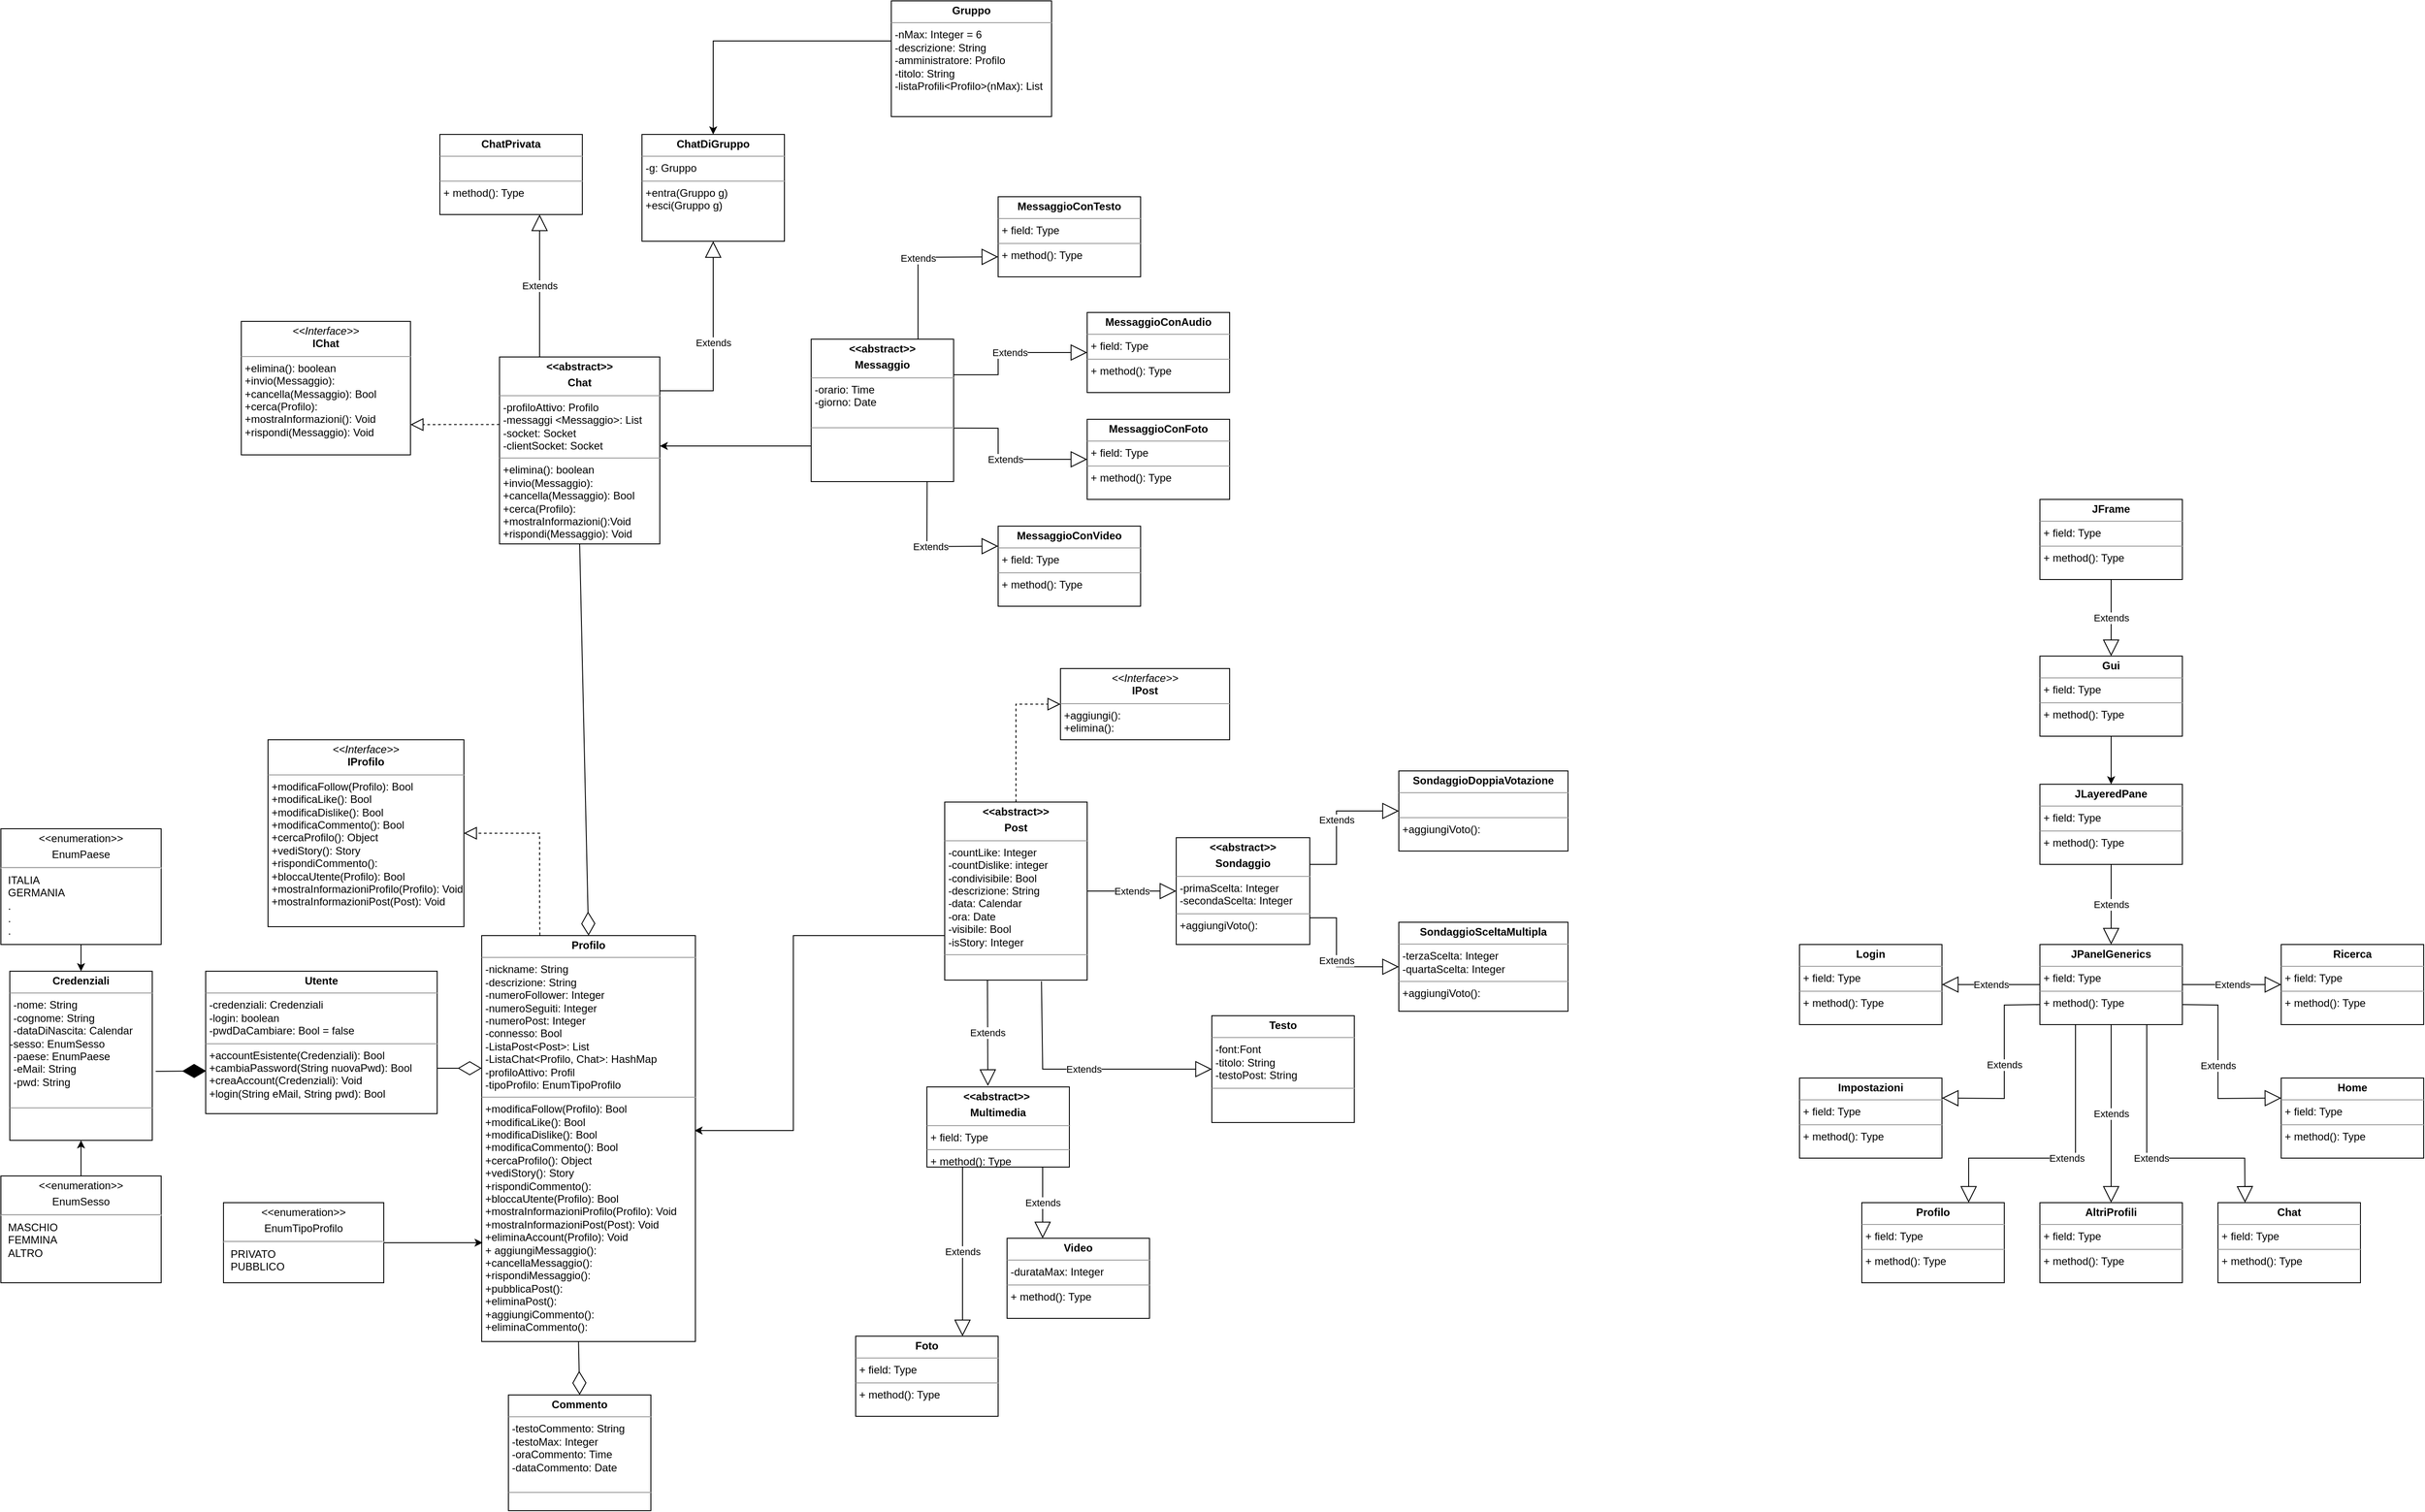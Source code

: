 <mxfile version="16.1.2" type="device"><diagram id="C5RBs43oDa-KdzZeNtuy" name="Page-1"><mxGraphModel dx="2957" dy="2237" grid="1" gridSize="10" guides="1" tooltips="1" connect="1" arrows="1" fold="1" page="1" pageScale="1" pageWidth="827" pageHeight="1169" math="0" shadow="0"><root><mxCell id="WIyWlLk6GJQsqaUBKTNV-0"/><mxCell id="WIyWlLk6GJQsqaUBKTNV-1" parent="WIyWlLk6GJQsqaUBKTNV-0"/><mxCell id="YzxDRFWOyPmyhvmIg2t1-0" value="&lt;p style=&quot;margin: 0px ; margin-top: 4px ; text-align: center&quot;&gt;&lt;b&gt;Utente&lt;/b&gt;&lt;/p&gt;&lt;hr size=&quot;1&quot;&gt;&lt;p style=&quot;margin: 0px ; margin-left: 4px&quot;&gt;-credenziali: Credenziali&lt;/p&gt;&lt;p style=&quot;margin: 0px ; margin-left: 4px&quot;&gt;-login: boolean&lt;/p&gt;&lt;p style=&quot;margin: 0px ; margin-left: 4px&quot;&gt;-pwdDaCambiare: Bool = false&lt;/p&gt;&lt;hr size=&quot;1&quot;&gt;&lt;p style=&quot;margin: 0px ; margin-left: 4px&quot;&gt;+accountEsistente(Credenziali): Bool&lt;/p&gt;&lt;p style=&quot;margin: 0px ; margin-left: 4px&quot;&gt;+cambiaPassword(String nuovaPwd): Bool&lt;/p&gt;&lt;p style=&quot;margin: 0px ; margin-left: 4px&quot;&gt;+creaAccount(Credenziali): Void&lt;/p&gt;&lt;p style=&quot;margin: 0px ; margin-left: 4px&quot;&gt;+login(String eMail, String pwd): Bool&lt;/p&gt;" style="verticalAlign=top;align=left;overflow=fill;fontSize=12;fontFamily=Helvetica;html=1;" parent="WIyWlLk6GJQsqaUBKTNV-1" vertex="1"><mxGeometry x="-350" y="-6" width="260" height="160" as="geometry"/></mxCell><mxCell id="YzxDRFWOyPmyhvmIg2t1-2" value="&lt;p style=&quot;margin: 0px ; margin-top: 4px ; text-align: center&quot;&gt;&lt;b&gt;Profilo&lt;/b&gt;&lt;/p&gt;&lt;hr size=&quot;1&quot;&gt;&lt;p style=&quot;margin: 0px ; margin-left: 4px&quot;&gt;-nickname: String&lt;/p&gt;&lt;p style=&quot;margin: 0px ; margin-left: 4px&quot;&gt;-descrizione: String&lt;/p&gt;&lt;p style=&quot;margin: 0px ; margin-left: 4px&quot;&gt;-numeroFollower: Integer&lt;/p&gt;&lt;p style=&quot;margin: 0px ; margin-left: 4px&quot;&gt;-numeroSeguiti: Integer&lt;/p&gt;&lt;p style=&quot;margin: 0px ; margin-left: 4px&quot;&gt;-numeroPost: Integer&lt;/p&gt;&lt;p style=&quot;margin: 0px ; margin-left: 4px&quot;&gt;&lt;span&gt;-connesso: Bool&lt;/span&gt;&lt;br&gt;&lt;/p&gt;&lt;p style=&quot;margin: 0px 0px 0px 4px&quot;&gt;-ListaPost&amp;lt;Post&amp;gt;: List&lt;/p&gt;&lt;p style=&quot;margin: 0px 0px 0px 4px&quot;&gt;-ListaChat&amp;lt;Profilo, Chat&amp;gt;: HashMap&lt;/p&gt;&lt;p style=&quot;margin: 0px 0px 0px 4px&quot;&gt;-profiloAttivo: Profil&lt;/p&gt;&lt;p style=&quot;margin: 0px 0px 0px 4px&quot;&gt;-tipoProfilo: EnumTipoProfilo&lt;/p&gt;&lt;hr size=&quot;1&quot;&gt;&lt;p style=&quot;margin: 0px 0px 0px 4px&quot;&gt;+modificaFollow(Profilo): Bool&lt;/p&gt;&lt;p style=&quot;margin: 0px 0px 0px 4px&quot;&gt;+modificaLike(): Bool&lt;/p&gt;&lt;p style=&quot;margin: 0px 0px 0px 4px&quot;&gt;+modificaDislike(): Bool&lt;/p&gt;&lt;p style=&quot;margin: 0px 0px 0px 4px&quot;&gt;+modificaCommento(): Bool&lt;/p&gt;&lt;p style=&quot;margin: 0px 0px 0px 4px&quot;&gt;+cercaProfilo(): Object&lt;/p&gt;&lt;p style=&quot;margin: 0px 0px 0px 4px&quot;&gt;+vediStory(): Story&lt;/p&gt;&lt;p style=&quot;margin: 0px 0px 0px 4px&quot;&gt;+rispondiCommento():&lt;/p&gt;&lt;p style=&quot;margin: 0px 0px 0px 4px&quot;&gt;+bloccaUtente(Profilo): Bool&lt;/p&gt;&lt;p style=&quot;margin: 0px 0px 0px 4px&quot;&gt;+mostraInformazioniProfilo(Profilo): Void&lt;/p&gt;&lt;p style=&quot;margin: 0px 0px 0px 4px&quot;&gt;+mostraInformazioniPost(Post): Void&lt;/p&gt;&lt;p style=&quot;margin: 0px 0px 0px 4px&quot;&gt;+eliminaAccount(Profilo): Void&lt;/p&gt;&lt;p style=&quot;margin: 0px 0px 0px 4px&quot;&gt;+ aggiungiMessaggio():&lt;/p&gt;&lt;p style=&quot;margin: 0px 0px 0px 4px&quot;&gt;+cancellaMessaggio():&lt;/p&gt;&lt;p style=&quot;margin: 0px 0px 0px 4px&quot;&gt;+rispondiMessaggio():&lt;/p&gt;&lt;p style=&quot;margin: 0px 0px 0px 4px&quot;&gt;+pubblicaPost():&lt;/p&gt;&lt;p style=&quot;margin: 0px 0px 0px 4px&quot;&gt;+eliminaPost():&lt;/p&gt;&lt;p style=&quot;margin: 0px 0px 0px 4px&quot;&gt;+aggiungiCommento():&lt;/p&gt;&lt;p style=&quot;margin: 0px 0px 0px 4px&quot;&gt;+eliminaCommento():&lt;/p&gt;&lt;p style=&quot;margin: 0px 0px 0px 4px&quot;&gt;&lt;br&gt;&lt;/p&gt;&lt;p style=&quot;margin: 0px 0px 0px 4px&quot;&gt;&lt;br&gt;&lt;/p&gt;&lt;p style=&quot;margin: 0px 0px 0px 4px&quot;&gt;&amp;nbsp;&lt;/p&gt;&lt;p style=&quot;margin: 0px 0px 0px 4px&quot;&gt;&lt;br&gt;&lt;/p&gt;&lt;p style=&quot;margin: 0px 0px 0px 4px&quot;&gt;&lt;br&gt;&lt;/p&gt;" style="verticalAlign=top;align=left;overflow=fill;fontSize=12;fontFamily=Helvetica;html=1;" parent="WIyWlLk6GJQsqaUBKTNV-1" vertex="1"><mxGeometry x="-40" y="-46" width="240" height="456" as="geometry"/></mxCell><mxCell id="YzxDRFWOyPmyhvmIg2t1-3" value="" style="endArrow=diamondThin;endFill=0;endSize=24;html=1;rounded=0;" parent="WIyWlLk6GJQsqaUBKTNV-1" edge="1"><mxGeometry width="160" relative="1" as="geometry"><mxPoint x="-90" y="103" as="sourcePoint"/><mxPoint x="-40" y="103" as="targetPoint"/></mxGeometry></mxCell><mxCell id="YzxDRFWOyPmyhvmIg2t1-10" style="edgeStyle=orthogonalEdgeStyle;rounded=0;orthogonalLoop=1;jettySize=auto;html=1;exitX=0.5;exitY=1;exitDx=0;exitDy=0;entryX=0.5;entryY=0;entryDx=0;entryDy=0;" parent="WIyWlLk6GJQsqaUBKTNV-1" source="YzxDRFWOyPmyhvmIg2t1-8" target="BNpEgNtg5o3s3am-_wed-6" edge="1"><mxGeometry relative="1" as="geometry"/></mxCell><mxCell id="YzxDRFWOyPmyhvmIg2t1-8" value="&lt;p style=&quot;margin: 4px 0px 0px ; text-align: center&quot;&gt;&amp;lt;&amp;lt;enumeration&amp;gt;&amp;gt;&lt;/p&gt;&lt;p style=&quot;margin: 4px 0px 0px ; text-align: center&quot;&gt;EnumPaese&lt;/p&gt;&lt;hr&gt;&lt;p style=&quot;margin: 0px ; margin-left: 8px&quot;&gt;ITALIA&lt;/p&gt;&lt;p style=&quot;margin: 0px ; margin-left: 8px&quot;&gt;GERMANIA&lt;/p&gt;&lt;p style=&quot;margin: 0px ; margin-left: 8px&quot;&gt;.&lt;/p&gt;&lt;p style=&quot;margin: 0px ; margin-left: 8px&quot;&gt;.&lt;/p&gt;&lt;p style=&quot;margin: 0px ; margin-left: 8px&quot;&gt;.&lt;/p&gt;" style="verticalAlign=top;align=left;overflow=fill;fontSize=12;fontFamily=Helvetica;html=1;" parent="WIyWlLk6GJQsqaUBKTNV-1" vertex="1"><mxGeometry x="-580" y="-166" width="180" height="130" as="geometry"/></mxCell><mxCell id="YzxDRFWOyPmyhvmIg2t1-29" style="edgeStyle=orthogonalEdgeStyle;rounded=0;orthogonalLoop=1;jettySize=auto;html=1;exitX=0;exitY=0.75;exitDx=0;exitDy=0;" parent="WIyWlLk6GJQsqaUBKTNV-1" edge="1" source="YzxDRFWOyPmyhvmIg2t1-11"><mxGeometry relative="1" as="geometry"><mxPoint x="449" y="-36" as="sourcePoint"/><Array as="points"><mxPoint x="310" y="-46"/><mxPoint x="310" y="173"/></Array><mxPoint x="199" y="173" as="targetPoint"/></mxGeometry></mxCell><mxCell id="YzxDRFWOyPmyhvmIg2t1-11" value="&lt;p style=&quot;margin: 0px ; margin-top: 4px ; text-align: center&quot;&gt;&lt;b&gt;&amp;lt;&amp;lt;abstract&amp;gt;&amp;gt;&lt;/b&gt;&lt;/p&gt;&lt;p style=&quot;margin: 0px ; margin-top: 4px ; text-align: center&quot;&gt;&lt;b&gt;Post&lt;/b&gt;&lt;/p&gt;&lt;hr size=&quot;1&quot;&gt;&lt;p style=&quot;margin: 0px ; margin-left: 4px&quot;&gt;-countLike: Integer&lt;/p&gt;&lt;p style=&quot;margin: 0px ; margin-left: 4px&quot;&gt;-countDislike: integer&lt;/p&gt;&lt;p style=&quot;margin: 0px ; margin-left: 4px&quot;&gt;-condivisibile: Bool&lt;/p&gt;&lt;p style=&quot;margin: 0px ; margin-left: 4px&quot;&gt;-descrizione: String&lt;/p&gt;&lt;p style=&quot;margin: 0px ; margin-left: 4px&quot;&gt;-data: Calendar&lt;/p&gt;&lt;p style=&quot;margin: 0px ; margin-left: 4px&quot;&gt;-ora: Date&lt;/p&gt;&lt;p style=&quot;margin: 0px ; margin-left: 4px&quot;&gt;-visibile: Bool&lt;/p&gt;&lt;p style=&quot;margin: 0px ; margin-left: 4px&quot;&gt;-isStory: Integer&lt;/p&gt;&lt;hr size=&quot;1&quot;&gt;&lt;p style=&quot;margin: 0px ; margin-left: 4px&quot;&gt;&lt;br&gt;&lt;/p&gt;" style="verticalAlign=top;align=left;overflow=fill;fontSize=12;fontFamily=Helvetica;html=1;" parent="WIyWlLk6GJQsqaUBKTNV-1" vertex="1"><mxGeometry x="480" y="-196" width="160" height="200" as="geometry"/></mxCell><mxCell id="YzxDRFWOyPmyhvmIg2t1-12" value="&lt;p style=&quot;margin: 0px ; margin-top: 4px ; text-align: center&quot;&gt;&lt;b&gt;Foto&lt;/b&gt;&lt;br&gt;&lt;/p&gt;&lt;hr size=&quot;1&quot;&gt;&lt;p style=&quot;margin: 0px ; margin-left: 4px&quot;&gt;+ field: Type&lt;/p&gt;&lt;hr size=&quot;1&quot;&gt;&lt;p style=&quot;margin: 0px ; margin-left: 4px&quot;&gt;+ method(): Type&lt;/p&gt;" style="verticalAlign=top;align=left;overflow=fill;fontSize=12;fontFamily=Helvetica;html=1;" parent="WIyWlLk6GJQsqaUBKTNV-1" vertex="1"><mxGeometry x="380" y="404" width="160" height="90" as="geometry"/></mxCell><mxCell id="YzxDRFWOyPmyhvmIg2t1-13" value="&lt;p style=&quot;margin: 0px ; margin-top: 4px ; text-align: center&quot;&gt;&lt;b&gt;&amp;lt;&amp;lt;abstract&amp;gt;&amp;gt;&lt;/b&gt;&lt;/p&gt;&lt;p style=&quot;margin: 0px ; margin-top: 4px ; text-align: center&quot;&gt;&lt;b&gt;Sondaggio&lt;/b&gt;&lt;/p&gt;&lt;hr size=&quot;1&quot;&gt;&lt;p style=&quot;margin: 0px ; margin-left: 4px&quot;&gt;-primaScelta: Integer&lt;/p&gt;&lt;p style=&quot;margin: 0px ; margin-left: 4px&quot;&gt;-secondaScelta: Integer&lt;/p&gt;&lt;hr size=&quot;1&quot;&gt;&lt;p style=&quot;margin: 0px ; margin-left: 4px&quot;&gt;+aggiungiVoto():&amp;nbsp;&lt;/p&gt;" style="verticalAlign=top;align=left;overflow=fill;fontSize=12;fontFamily=Helvetica;html=1;" parent="WIyWlLk6GJQsqaUBKTNV-1" vertex="1"><mxGeometry x="740" y="-156" width="150" height="120" as="geometry"/></mxCell><mxCell id="YzxDRFWOyPmyhvmIg2t1-14" value="&lt;p style=&quot;margin: 0px ; margin-top: 4px ; text-align: center&quot;&gt;&lt;b&gt;Video&lt;/b&gt;&lt;/p&gt;&lt;hr size=&quot;1&quot;&gt;&lt;p style=&quot;margin: 0px ; margin-left: 4px&quot;&gt;-durataMax: Integer&lt;/p&gt;&lt;hr size=&quot;1&quot;&gt;&lt;p style=&quot;margin: 0px ; margin-left: 4px&quot;&gt;+ method(): Type&lt;/p&gt;" style="verticalAlign=top;align=left;overflow=fill;fontSize=12;fontFamily=Helvetica;html=1;" parent="WIyWlLk6GJQsqaUBKTNV-1" vertex="1"><mxGeometry x="550" y="294" width="160" height="90" as="geometry"/></mxCell><mxCell id="YzxDRFWOyPmyhvmIg2t1-15" value="&lt;p style=&quot;margin: 0px ; margin-top: 4px ; text-align: center&quot;&gt;&lt;b&gt;&amp;lt;&amp;lt;abstract&amp;gt;&amp;gt;&amp;nbsp;&lt;/b&gt;&lt;/p&gt;&lt;p style=&quot;margin: 0px ; margin-top: 4px ; text-align: center&quot;&gt;&lt;b&gt;Multimedia&lt;/b&gt;&lt;/p&gt;&lt;hr size=&quot;1&quot;&gt;&lt;p style=&quot;margin: 0px ; margin-left: 4px&quot;&gt;+ field: Type&lt;/p&gt;&lt;hr size=&quot;1&quot;&gt;&lt;p style=&quot;margin: 0px ; margin-left: 4px&quot;&gt;+ method(): Type&lt;/p&gt;" style="verticalAlign=top;align=left;overflow=fill;fontSize=12;fontFamily=Helvetica;html=1;" parent="WIyWlLk6GJQsqaUBKTNV-1" vertex="1"><mxGeometry x="460" y="124" width="160" height="90" as="geometry"/></mxCell><mxCell id="YzxDRFWOyPmyhvmIg2t1-16" value="&lt;p style=&quot;margin: 0px ; margin-top: 4px ; text-align: center&quot;&gt;&lt;b&gt;Testo&lt;/b&gt;&lt;/p&gt;&lt;hr size=&quot;1&quot;&gt;&lt;p style=&quot;margin: 0px ; margin-left: 4px&quot;&gt;-font:Font&lt;/p&gt;&lt;p style=&quot;margin: 0px ; margin-left: 4px&quot;&gt;-titolo: String&lt;/p&gt;&lt;p style=&quot;margin: 0px ; margin-left: 4px&quot;&gt;-testoPost: String&lt;/p&gt;&lt;hr size=&quot;1&quot;&gt;&lt;p style=&quot;margin: 0px ; margin-left: 4px&quot;&gt;&lt;br&gt;&lt;/p&gt;" style="verticalAlign=top;align=left;overflow=fill;fontSize=12;fontFamily=Helvetica;html=1;" parent="WIyWlLk6GJQsqaUBKTNV-1" vertex="1"><mxGeometry x="780" y="44" width="160" height="120" as="geometry"/></mxCell><mxCell id="YzxDRFWOyPmyhvmIg2t1-17" value="Extends" style="endArrow=block;endSize=16;endFill=0;html=1;rounded=0;entryX=0.428;entryY=-0.013;entryDx=0;entryDy=0;entryPerimeter=0;" parent="WIyWlLk6GJQsqaUBKTNV-1" target="YzxDRFWOyPmyhvmIg2t1-15" edge="1"><mxGeometry width="160" relative="1" as="geometry"><mxPoint x="528" y="4" as="sourcePoint"/><mxPoint x="620" y="34" as="targetPoint"/></mxGeometry></mxCell><mxCell id="YzxDRFWOyPmyhvmIg2t1-18" value="Extends" style="endArrow=block;endSize=16;endFill=0;html=1;rounded=0;entryX=0.25;entryY=0;entryDx=0;entryDy=0;" parent="WIyWlLk6GJQsqaUBKTNV-1" target="YzxDRFWOyPmyhvmIg2t1-14" edge="1"><mxGeometry width="160" relative="1" as="geometry"><mxPoint x="590" y="214" as="sourcePoint"/><mxPoint x="694.24" y="242.83" as="targetPoint"/></mxGeometry></mxCell><mxCell id="YzxDRFWOyPmyhvmIg2t1-19" value="Extends" style="endArrow=block;endSize=16;endFill=0;html=1;rounded=0;exitX=0.25;exitY=1;exitDx=0;exitDy=0;entryX=0.75;entryY=0;entryDx=0;entryDy=0;" parent="WIyWlLk6GJQsqaUBKTNV-1" source="YzxDRFWOyPmyhvmIg2t1-15" target="YzxDRFWOyPmyhvmIg2t1-12" edge="1"><mxGeometry width="160" relative="1" as="geometry"><mxPoint x="470.0" y="194.0" as="sourcePoint"/><mxPoint x="521.92" y="237.61" as="targetPoint"/><Array as="points"><mxPoint x="500" y="374"/></Array></mxGeometry></mxCell><mxCell id="YzxDRFWOyPmyhvmIg2t1-20" value="Extends" style="endArrow=block;endSize=16;endFill=0;html=1;rounded=0;entryX=0;entryY=0.5;entryDx=0;entryDy=0;exitX=1;exitY=0.5;exitDx=0;exitDy=0;" parent="WIyWlLk6GJQsqaUBKTNV-1" edge="1" target="YzxDRFWOyPmyhvmIg2t1-13" source="YzxDRFWOyPmyhvmIg2t1-11"><mxGeometry width="160" relative="1" as="geometry"><mxPoint x="610" y="-41" as="sourcePoint"/><mxPoint x="720" y="-40" as="targetPoint"/></mxGeometry></mxCell><mxCell id="YzxDRFWOyPmyhvmIg2t1-21" value="Extends" style="endArrow=block;endSize=16;endFill=0;html=1;rounded=0;entryX=0;entryY=0.5;entryDx=0;entryDy=0;exitX=0.679;exitY=1.007;exitDx=0;exitDy=0;exitPerimeter=0;" parent="WIyWlLk6GJQsqaUBKTNV-1" source="YzxDRFWOyPmyhvmIg2t1-11" edge="1" target="YzxDRFWOyPmyhvmIg2t1-16"><mxGeometry width="160" relative="1" as="geometry"><mxPoint x="590" y="14" as="sourcePoint"/><mxPoint x="690" y="84" as="targetPoint"/><Array as="points"><mxPoint x="590" y="104"/></Array></mxGeometry></mxCell><mxCell id="YzxDRFWOyPmyhvmIg2t1-31" value="&lt;p style=&quot;margin: 0px ; margin-top: 4px ; text-align: center&quot;&gt;&lt;b&gt;&amp;lt;&amp;lt;abstract&amp;gt;&amp;gt;&lt;/b&gt;&lt;/p&gt;&lt;p style=&quot;margin: 0px ; margin-top: 4px ; text-align: center&quot;&gt;&lt;b&gt;Chat&lt;/b&gt;&lt;/p&gt;&lt;hr size=&quot;1&quot;&gt;&lt;p style=&quot;margin: 0px ; margin-left: 4px&quot;&gt;-profiloAttivo: Profilo&lt;/p&gt;&lt;p style=&quot;margin: 0px ; margin-left: 4px&quot;&gt;-messaggi &amp;lt;Messaggio&amp;gt;: List&lt;/p&gt;&lt;p style=&quot;margin: 0px ; margin-left: 4px&quot;&gt;-socket: Socket&lt;/p&gt;&lt;p style=&quot;margin: 0px ; margin-left: 4px&quot;&gt;-clientSocket: Socket&lt;/p&gt;&lt;hr size=&quot;1&quot;&gt;&lt;p style=&quot;margin: 0px 0px 0px 4px&quot;&gt;+elimina(): boolean&lt;br&gt;&lt;/p&gt;&lt;p style=&quot;margin: 0px 0px 0px 4px&quot;&gt;+invio(Messaggio):&amp;nbsp;&lt;/p&gt;&lt;p style=&quot;margin: 0px 0px 0px 4px&quot;&gt;+cancella(Messaggio): Bool&lt;/p&gt;&lt;p style=&quot;margin: 0px 0px 0px 4px&quot;&gt;+cerca(Profilo):&amp;nbsp;&lt;/p&gt;&lt;p style=&quot;margin: 0px 0px 0px 4px&quot;&gt;+mostraInformazioni():Void&lt;/p&gt;&lt;p style=&quot;margin: 0px 0px 0px 4px&quot;&gt;+rispondi(Messaggio): Void&lt;br&gt;&lt;/p&gt;" style="verticalAlign=top;align=left;overflow=fill;fontSize=12;fontFamily=Helvetica;html=1;" parent="WIyWlLk6GJQsqaUBKTNV-1" vertex="1"><mxGeometry x="-20" y="-696" width="180" height="210" as="geometry"/></mxCell><mxCell id="YzxDRFWOyPmyhvmIg2t1-32" value="" style="endArrow=diamondThin;endFill=0;endSize=24;html=1;rounded=0;exitX=0.5;exitY=1;exitDx=0;exitDy=0;entryX=0.5;entryY=0;entryDx=0;entryDy=0;" parent="WIyWlLk6GJQsqaUBKTNV-1" source="YzxDRFWOyPmyhvmIg2t1-31" target="YzxDRFWOyPmyhvmIg2t1-2" edge="1"><mxGeometry width="160" relative="1" as="geometry"><mxPoint x="122" y="-556" as="sourcePoint"/><mxPoint x="130" y="-46" as="targetPoint"/></mxGeometry></mxCell><mxCell id="YzxDRFWOyPmyhvmIg2t1-40" value="&lt;p style=&quot;margin: 0px ; margin-top: 4px ; text-align: center&quot;&gt;&lt;b&gt;ChatPrivata&lt;/b&gt;&lt;/p&gt;&lt;hr size=&quot;1&quot;&gt;&lt;p style=&quot;margin: 0px ; margin-left: 4px&quot;&gt;&lt;br&gt;&lt;/p&gt;&lt;hr size=&quot;1&quot;&gt;&lt;p style=&quot;margin: 0px ; margin-left: 4px&quot;&gt;+ method(): Type&lt;/p&gt;" style="verticalAlign=top;align=left;overflow=fill;fontSize=12;fontFamily=Helvetica;html=1;" parent="WIyWlLk6GJQsqaUBKTNV-1" vertex="1"><mxGeometry x="-87" y="-946" width="160" height="90" as="geometry"/></mxCell><mxCell id="YzxDRFWOyPmyhvmIg2t1-41" value="&lt;p style=&quot;margin: 0px ; margin-top: 4px ; text-align: center&quot;&gt;&lt;b&gt;ChatDiGruppo&lt;/b&gt;&lt;/p&gt;&lt;hr size=&quot;1&quot;&gt;&lt;p style=&quot;margin: 0px ; margin-left: 4px&quot;&gt;-g: Gruppo&lt;/p&gt;&lt;hr size=&quot;1&quot;&gt;&lt;p style=&quot;margin: 0px ; margin-left: 4px&quot;&gt;+entra(Gruppo g)&lt;/p&gt;&lt;p style=&quot;margin: 0px ; margin-left: 4px&quot;&gt;+esci(Gruppo g)&lt;/p&gt;" style="verticalAlign=top;align=left;overflow=fill;fontSize=12;fontFamily=Helvetica;html=1;" parent="WIyWlLk6GJQsqaUBKTNV-1" vertex="1"><mxGeometry x="140" y="-946" width="160" height="120" as="geometry"/></mxCell><mxCell id="YzxDRFWOyPmyhvmIg2t1-42" value="Extends" style="endArrow=block;endSize=16;endFill=0;html=1;rounded=0;exitX=0.25;exitY=0;exitDx=0;exitDy=0;" parent="WIyWlLk6GJQsqaUBKTNV-1" source="YzxDRFWOyPmyhvmIg2t1-31" edge="1"><mxGeometry width="160" relative="1" as="geometry"><mxPoint x="130" y="-886" as="sourcePoint"/><mxPoint x="25" y="-856" as="targetPoint"/></mxGeometry></mxCell><mxCell id="YzxDRFWOyPmyhvmIg2t1-43" value="Extends" style="endArrow=block;endSize=16;endFill=0;html=1;rounded=0;entryX=0.5;entryY=1;entryDx=0;entryDy=0;" parent="WIyWlLk6GJQsqaUBKTNV-1" target="YzxDRFWOyPmyhvmIg2t1-41" edge="1"><mxGeometry width="160" relative="1" as="geometry"><mxPoint x="160" y="-658" as="sourcePoint"/><mxPoint x="30" y="-846.0" as="targetPoint"/><Array as="points"><mxPoint x="220" y="-658"/></Array></mxGeometry></mxCell><mxCell id="YzxDRFWOyPmyhvmIg2t1-44" value="&lt;p style=&quot;margin: 0px ; margin-top: 4px ; text-align: center&quot;&gt;&lt;i&gt;&amp;lt;&amp;lt;Interface&amp;gt;&amp;gt;&lt;/i&gt;&lt;br&gt;&lt;b&gt;IChat&lt;/b&gt;&lt;/p&gt;&lt;hr size=&quot;1&quot;&gt;&lt;p style=&quot;margin: 0px 0px 0px 4px&quot;&gt;&lt;span&gt;+elimina(): boolean&lt;/span&gt;&lt;br&gt;&lt;/p&gt;&lt;p style=&quot;margin: 0px 0px 0px 4px&quot;&gt;+invio(Messaggio):&amp;nbsp;&lt;/p&gt;&lt;p style=&quot;margin: 0px 0px 0px 4px&quot;&gt;+cancella(Messaggio): Bool&lt;/p&gt;&lt;p style=&quot;margin: 0px 0px 0px 4px&quot;&gt;+cerca(Profilo):&amp;nbsp;&lt;/p&gt;&lt;p style=&quot;margin: 0px 0px 0px 4px&quot;&gt;+mostraInformazioni(): Void&lt;/p&gt;&lt;p style=&quot;margin: 0px 0px 0px 4px&quot;&gt;+rispondi(Messaggio): Void&lt;/p&gt;" style="verticalAlign=top;align=left;overflow=fill;fontSize=12;fontFamily=Helvetica;html=1;" parent="WIyWlLk6GJQsqaUBKTNV-1" vertex="1"><mxGeometry x="-310" y="-736" width="190" height="150" as="geometry"/></mxCell><mxCell id="YzxDRFWOyPmyhvmIg2t1-45" value="" style="endArrow=block;dashed=1;endFill=0;endSize=12;html=1;rounded=0;exitX=0;exitY=0.361;exitDx=0;exitDy=0;exitPerimeter=0;" parent="WIyWlLk6GJQsqaUBKTNV-1" source="YzxDRFWOyPmyhvmIg2t1-31" edge="1"><mxGeometry width="160" relative="1" as="geometry"><mxPoint x="-30" y="-631" as="sourcePoint"/><mxPoint x="-120" y="-620" as="targetPoint"/></mxGeometry></mxCell><mxCell id="ygSOrD8yMSWBmrKAUMqh-1" style="edgeStyle=orthogonalEdgeStyle;rounded=0;orthogonalLoop=1;jettySize=auto;html=1;exitX=0;exitY=0.75;exitDx=0;exitDy=0;" parent="WIyWlLk6GJQsqaUBKTNV-1" source="ygSOrD8yMSWBmrKAUMqh-0" edge="1"><mxGeometry relative="1" as="geometry"><Array as="points"/><mxPoint x="160" y="-596" as="targetPoint"/></mxGeometry></mxCell><mxCell id="ygSOrD8yMSWBmrKAUMqh-0" value="&lt;p style=&quot;margin: 0px ; margin-top: 4px ; text-align: center&quot;&gt;&lt;b&gt;&amp;lt;&amp;lt;abstract&amp;gt;&amp;gt;&lt;/b&gt;&lt;/p&gt;&lt;p style=&quot;margin: 0px ; margin-top: 4px ; text-align: center&quot;&gt;&lt;b&gt;Messaggio&lt;/b&gt;&lt;/p&gt;&lt;hr size=&quot;1&quot;&gt;&lt;p style=&quot;margin: 0px ; margin-left: 4px&quot;&gt;-orario: Time&lt;/p&gt;&lt;p style=&quot;margin: 0px ; margin-left: 4px&quot;&gt;-giorno: Date&lt;/p&gt;&lt;p style=&quot;margin: 0px ; margin-left: 4px&quot;&gt;&lt;br&gt;&lt;/p&gt;&lt;hr size=&quot;1&quot;&gt;&lt;p style=&quot;margin: 0px ; margin-left: 4px&quot;&gt;&lt;br&gt;&lt;/p&gt;" style="verticalAlign=top;align=left;overflow=fill;fontSize=12;fontFamily=Helvetica;html=1;gradientColor=#ffffff;" parent="WIyWlLk6GJQsqaUBKTNV-1" vertex="1"><mxGeometry x="330" y="-716" width="160" height="160" as="geometry"/></mxCell><mxCell id="ygSOrD8yMSWBmrKAUMqh-2" value="&lt;p style=&quot;margin: 0px ; margin-top: 4px ; text-align: center&quot;&gt;&lt;b&gt;MessaggioConTesto&lt;/b&gt;&lt;/p&gt;&lt;hr size=&quot;1&quot;&gt;&lt;p style=&quot;margin: 0px ; margin-left: 4px&quot;&gt;+ field: Type&lt;/p&gt;&lt;hr size=&quot;1&quot;&gt;&lt;p style=&quot;margin: 0px ; margin-left: 4px&quot;&gt;+ method(): Type&lt;/p&gt;" style="verticalAlign=top;align=left;overflow=fill;fontSize=12;fontFamily=Helvetica;html=1;gradientColor=#ffffff;" parent="WIyWlLk6GJQsqaUBKTNV-1" vertex="1"><mxGeometry x="540" y="-876" width="160" height="90" as="geometry"/></mxCell><mxCell id="ygSOrD8yMSWBmrKAUMqh-3" value="&lt;p style=&quot;margin: 0px ; margin-top: 4px ; text-align: center&quot;&gt;&lt;b&gt;MessaggioConAudio&lt;/b&gt;&lt;/p&gt;&lt;hr size=&quot;1&quot;&gt;&lt;p style=&quot;margin: 0px ; margin-left: 4px&quot;&gt;+ field: Type&lt;/p&gt;&lt;hr size=&quot;1&quot;&gt;&lt;p style=&quot;margin: 0px ; margin-left: 4px&quot;&gt;+ method(): Type&lt;/p&gt;" style="verticalAlign=top;align=left;overflow=fill;fontSize=12;fontFamily=Helvetica;html=1;gradientColor=#ffffff;" parent="WIyWlLk6GJQsqaUBKTNV-1" vertex="1"><mxGeometry x="640" y="-746" width="160" height="90" as="geometry"/></mxCell><mxCell id="ygSOrD8yMSWBmrKAUMqh-4" value="&lt;p style=&quot;margin: 0px ; margin-top: 4px ; text-align: center&quot;&gt;&lt;b&gt;MessaggioConFoto&lt;/b&gt;&lt;/p&gt;&lt;hr size=&quot;1&quot;&gt;&lt;p style=&quot;margin: 0px ; margin-left: 4px&quot;&gt;+ field: Type&lt;/p&gt;&lt;hr size=&quot;1&quot;&gt;&lt;p style=&quot;margin: 0px ; margin-left: 4px&quot;&gt;+ method(): Type&lt;/p&gt;" style="verticalAlign=top;align=left;overflow=fill;fontSize=12;fontFamily=Helvetica;html=1;gradientColor=#ffffff;" parent="WIyWlLk6GJQsqaUBKTNV-1" vertex="1"><mxGeometry x="640" y="-626" width="160" height="90" as="geometry"/></mxCell><mxCell id="ygSOrD8yMSWBmrKAUMqh-5" value="&lt;p style=&quot;margin: 0px ; margin-top: 4px ; text-align: center&quot;&gt;&lt;b&gt;MessaggioConVideo&lt;/b&gt;&lt;/p&gt;&lt;hr size=&quot;1&quot;&gt;&lt;p style=&quot;margin: 0px ; margin-left: 4px&quot;&gt;+ field: Type&lt;/p&gt;&lt;hr size=&quot;1&quot;&gt;&lt;p style=&quot;margin: 0px ; margin-left: 4px&quot;&gt;+ method(): Type&lt;/p&gt;" style="verticalAlign=top;align=left;overflow=fill;fontSize=12;fontFamily=Helvetica;html=1;gradientColor=#ffffff;" parent="WIyWlLk6GJQsqaUBKTNV-1" vertex="1"><mxGeometry x="540" y="-506" width="160" height="90" as="geometry"/></mxCell><mxCell id="ygSOrD8yMSWBmrKAUMqh-6" value="Extends" style="endArrow=block;endSize=16;endFill=0;html=1;rounded=0;exitX=0.75;exitY=0;exitDx=0;exitDy=0;entryX=0;entryY=0.75;entryDx=0;entryDy=0;" parent="WIyWlLk6GJQsqaUBKTNV-1" source="ygSOrD8yMSWBmrKAUMqh-0" target="ygSOrD8yMSWBmrKAUMqh-2" edge="1"><mxGeometry width="160" relative="1" as="geometry"><mxPoint x="520" y="-576" as="sourcePoint"/><mxPoint x="680" y="-576" as="targetPoint"/><Array as="points"><mxPoint x="450" y="-808"/></Array></mxGeometry></mxCell><mxCell id="ygSOrD8yMSWBmrKAUMqh-7" value="Extends" style="endArrow=block;endSize=16;endFill=0;html=1;rounded=0;exitX=1;exitY=0.25;exitDx=0;exitDy=0;entryX=0;entryY=0.5;entryDx=0;entryDy=0;" parent="WIyWlLk6GJQsqaUBKTNV-1" source="ygSOrD8yMSWBmrKAUMqh-0" target="ygSOrD8yMSWBmrKAUMqh-3" edge="1"><mxGeometry width="160" relative="1" as="geometry"><mxPoint x="860" y="-806" as="sourcePoint"/><mxPoint x="940" y="-956" as="targetPoint"/><Array as="points"><mxPoint x="540" y="-676"/><mxPoint x="540" y="-701"/></Array></mxGeometry></mxCell><mxCell id="ygSOrD8yMSWBmrKAUMqh-8" value="Extends" style="endArrow=block;endSize=16;endFill=0;html=1;rounded=0;exitX=1.002;exitY=0.624;exitDx=0;exitDy=0;entryX=0;entryY=0.5;entryDx=0;entryDy=0;exitPerimeter=0;" parent="WIyWlLk6GJQsqaUBKTNV-1" source="ygSOrD8yMSWBmrKAUMqh-0" target="ygSOrD8yMSWBmrKAUMqh-4" edge="1"><mxGeometry width="160" relative="1" as="geometry"><mxPoint x="520" y="-626" as="sourcePoint"/><mxPoint x="600" y="-776" as="targetPoint"/><Array as="points"><mxPoint x="540" y="-616"/><mxPoint x="540" y="-581"/></Array></mxGeometry></mxCell><mxCell id="ygSOrD8yMSWBmrKAUMqh-9" value="Extends" style="endArrow=block;endSize=16;endFill=0;html=1;rounded=0;exitX=0.814;exitY=1.001;exitDx=0;exitDy=0;entryX=0;entryY=0.25;entryDx=0;entryDy=0;exitPerimeter=0;" parent="WIyWlLk6GJQsqaUBKTNV-1" source="ygSOrD8yMSWBmrKAUMqh-0" target="ygSOrD8yMSWBmrKAUMqh-5" edge="1"><mxGeometry width="160" relative="1" as="geometry"><mxPoint x="530" y="-586" as="sourcePoint"/><mxPoint x="610" y="-736" as="targetPoint"/><Array as="points"><mxPoint x="460" y="-483"/></Array></mxGeometry></mxCell><mxCell id="hSEbfEtC7nBXYbFU8B6n-0" value="&lt;p style=&quot;margin: 0px ; margin-top: 4px ; text-align: center&quot;&gt;&lt;b&gt;JFrame&lt;/b&gt;&lt;/p&gt;&lt;hr size=&quot;1&quot;&gt;&lt;p style=&quot;margin: 0px ; margin-left: 4px&quot;&gt;+ field: Type&lt;/p&gt;&lt;hr size=&quot;1&quot;&gt;&lt;p style=&quot;margin: 0px ; margin-left: 4px&quot;&gt;+ method(): Type&lt;/p&gt;" style="verticalAlign=top;align=left;overflow=fill;fontSize=12;fontFamily=Helvetica;html=1;" parent="WIyWlLk6GJQsqaUBKTNV-1" vertex="1"><mxGeometry x="1710" y="-536" width="160" height="90" as="geometry"/></mxCell><mxCell id="hSEbfEtC7nBXYbFU8B6n-1" value="&lt;p style=&quot;margin: 0px ; margin-top: 4px ; text-align: center&quot;&gt;&lt;b&gt;JLayeredPane&lt;/b&gt;&lt;/p&gt;&lt;hr size=&quot;1&quot;&gt;&lt;p style=&quot;margin: 0px ; margin-left: 4px&quot;&gt;+ field: Type&lt;/p&gt;&lt;hr size=&quot;1&quot;&gt;&lt;p style=&quot;margin: 0px ; margin-left: 4px&quot;&gt;+ method(): Type&lt;/p&gt;" style="verticalAlign=top;align=left;overflow=fill;fontSize=12;fontFamily=Helvetica;html=1;" parent="WIyWlLk6GJQsqaUBKTNV-1" vertex="1"><mxGeometry x="1710" y="-216" width="160" height="90" as="geometry"/></mxCell><mxCell id="hSEbfEtC7nBXYbFU8B6n-4" style="edgeStyle=orthogonalEdgeStyle;rounded=0;orthogonalLoop=1;jettySize=auto;html=1;exitX=0.5;exitY=1;exitDx=0;exitDy=0;entryX=0.5;entryY=0;entryDx=0;entryDy=0;" parent="WIyWlLk6GJQsqaUBKTNV-1" source="hSEbfEtC7nBXYbFU8B6n-2" target="hSEbfEtC7nBXYbFU8B6n-1" edge="1"><mxGeometry relative="1" as="geometry"/></mxCell><mxCell id="hSEbfEtC7nBXYbFU8B6n-2" value="&lt;p style=&quot;margin: 0px ; margin-top: 4px ; text-align: center&quot;&gt;&lt;b&gt;Gui&lt;/b&gt;&lt;/p&gt;&lt;hr size=&quot;1&quot;&gt;&lt;p style=&quot;margin: 0px ; margin-left: 4px&quot;&gt;+ field: Type&lt;/p&gt;&lt;hr size=&quot;1&quot;&gt;&lt;p style=&quot;margin: 0px ; margin-left: 4px&quot;&gt;+ method(): Type&lt;/p&gt;" style="verticalAlign=top;align=left;overflow=fill;fontSize=12;fontFamily=Helvetica;html=1;" parent="WIyWlLk6GJQsqaUBKTNV-1" vertex="1"><mxGeometry x="1710" y="-360" width="160" height="90" as="geometry"/></mxCell><mxCell id="hSEbfEtC7nBXYbFU8B6n-3" value="Extends" style="endArrow=block;endSize=16;endFill=0;html=1;rounded=0;exitX=0.5;exitY=1;exitDx=0;exitDy=0;entryX=0.5;entryY=0;entryDx=0;entryDy=0;" parent="WIyWlLk6GJQsqaUBKTNV-1" source="hSEbfEtC7nBXYbFU8B6n-0" target="hSEbfEtC7nBXYbFU8B6n-2" edge="1"><mxGeometry width="160" relative="1" as="geometry"><mxPoint x="1180" y="-196" as="sourcePoint"/><mxPoint x="1340" y="-196" as="targetPoint"/></mxGeometry></mxCell><mxCell id="hSEbfEtC7nBXYbFU8B6n-6" value="&lt;p style=&quot;margin: 0px ; margin-top: 4px ; text-align: center&quot;&gt;&lt;b&gt;JPanelGenerics&lt;/b&gt;&lt;/p&gt;&lt;hr size=&quot;1&quot;&gt;&lt;p style=&quot;margin: 0px ; margin-left: 4px&quot;&gt;+ field: Type&lt;/p&gt;&lt;hr size=&quot;1&quot;&gt;&lt;p style=&quot;margin: 0px ; margin-left: 4px&quot;&gt;+ method(): Type&lt;/p&gt;" style="verticalAlign=top;align=left;overflow=fill;fontSize=12;fontFamily=Helvetica;html=1;" parent="WIyWlLk6GJQsqaUBKTNV-1" vertex="1"><mxGeometry x="1710" y="-36" width="160" height="90" as="geometry"/></mxCell><mxCell id="hSEbfEtC7nBXYbFU8B6n-7" value="Extends" style="endArrow=block;endSize=16;endFill=0;html=1;rounded=0;exitX=0.5;exitY=1;exitDx=0;exitDy=0;entryX=0.5;entryY=0;entryDx=0;entryDy=0;" parent="WIyWlLk6GJQsqaUBKTNV-1" source="hSEbfEtC7nBXYbFU8B6n-1" target="hSEbfEtC7nBXYbFU8B6n-6" edge="1"><mxGeometry width="160" relative="1" as="geometry"><mxPoint x="1360" y="-86" as="sourcePoint"/><mxPoint x="1520" y="-86" as="targetPoint"/></mxGeometry></mxCell><mxCell id="hSEbfEtC7nBXYbFU8B6n-8" value="&lt;p style=&quot;margin: 0px ; margin-top: 4px ; text-align: center&quot;&gt;&lt;b&gt;Login&lt;/b&gt;&lt;/p&gt;&lt;hr size=&quot;1&quot;&gt;&lt;p style=&quot;margin: 0px ; margin-left: 4px&quot;&gt;+ field: Type&lt;/p&gt;&lt;hr size=&quot;1&quot;&gt;&lt;p style=&quot;margin: 0px ; margin-left: 4px&quot;&gt;+ method(): Type&lt;/p&gt;" style="verticalAlign=top;align=left;overflow=fill;fontSize=12;fontFamily=Helvetica;html=1;" parent="WIyWlLk6GJQsqaUBKTNV-1" vertex="1"><mxGeometry x="1440" y="-36" width="160" height="90" as="geometry"/></mxCell><mxCell id="hSEbfEtC7nBXYbFU8B6n-9" value="&lt;p style=&quot;margin: 0px ; margin-top: 4px ; text-align: center&quot;&gt;&lt;b&gt;Impostazioni&lt;/b&gt;&lt;/p&gt;&lt;hr size=&quot;1&quot;&gt;&lt;p style=&quot;margin: 0px ; margin-left: 4px&quot;&gt;+ field: Type&lt;/p&gt;&lt;hr size=&quot;1&quot;&gt;&lt;p style=&quot;margin: 0px ; margin-left: 4px&quot;&gt;+ method(): Type&lt;/p&gt;" style="verticalAlign=top;align=left;overflow=fill;fontSize=12;fontFamily=Helvetica;html=1;" parent="WIyWlLk6GJQsqaUBKTNV-1" vertex="1"><mxGeometry x="1440" y="114" width="160" height="90" as="geometry"/></mxCell><mxCell id="hSEbfEtC7nBXYbFU8B6n-10" value="&lt;p style=&quot;margin: 0px ; margin-top: 4px ; text-align: center&quot;&gt;&lt;b&gt;Profilo&lt;/b&gt;&lt;/p&gt;&lt;hr size=&quot;1&quot;&gt;&lt;p style=&quot;margin: 0px ; margin-left: 4px&quot;&gt;+ field: Type&lt;/p&gt;&lt;hr size=&quot;1&quot;&gt;&lt;p style=&quot;margin: 0px ; margin-left: 4px&quot;&gt;+ method(): Type&lt;/p&gt;" style="verticalAlign=top;align=left;overflow=fill;fontSize=12;fontFamily=Helvetica;html=1;" parent="WIyWlLk6GJQsqaUBKTNV-1" vertex="1"><mxGeometry x="1510" y="254" width="160" height="90" as="geometry"/></mxCell><mxCell id="hSEbfEtC7nBXYbFU8B6n-11" value="&lt;p style=&quot;margin: 0px ; margin-top: 4px ; text-align: center&quot;&gt;&lt;b&gt;AltriProfili&lt;/b&gt;&lt;/p&gt;&lt;hr size=&quot;1&quot;&gt;&lt;p style=&quot;margin: 0px ; margin-left: 4px&quot;&gt;+ field: Type&lt;/p&gt;&lt;hr size=&quot;1&quot;&gt;&lt;p style=&quot;margin: 0px ; margin-left: 4px&quot;&gt;+ method(): Type&lt;/p&gt;" style="verticalAlign=top;align=left;overflow=fill;fontSize=12;fontFamily=Helvetica;html=1;" parent="WIyWlLk6GJQsqaUBKTNV-1" vertex="1"><mxGeometry x="1710" y="254" width="160" height="90" as="geometry"/></mxCell><mxCell id="hSEbfEtC7nBXYbFU8B6n-12" value="&lt;p style=&quot;margin: 0px ; margin-top: 4px ; text-align: center&quot;&gt;&lt;b&gt;Chat&lt;/b&gt;&lt;/p&gt;&lt;hr size=&quot;1&quot;&gt;&lt;p style=&quot;margin: 0px ; margin-left: 4px&quot;&gt;+ field: Type&lt;/p&gt;&lt;hr size=&quot;1&quot;&gt;&lt;p style=&quot;margin: 0px ; margin-left: 4px&quot;&gt;+ method(): Type&lt;/p&gt;" style="verticalAlign=top;align=left;overflow=fill;fontSize=12;fontFamily=Helvetica;html=1;" parent="WIyWlLk6GJQsqaUBKTNV-1" vertex="1"><mxGeometry x="1910" y="254" width="160" height="90" as="geometry"/></mxCell><mxCell id="hSEbfEtC7nBXYbFU8B6n-13" value="&lt;p style=&quot;margin: 0px ; margin-top: 4px ; text-align: center&quot;&gt;&lt;b&gt;Home&lt;/b&gt;&lt;/p&gt;&lt;hr size=&quot;1&quot;&gt;&lt;p style=&quot;margin: 0px ; margin-left: 4px&quot;&gt;+ field: Type&lt;/p&gt;&lt;hr size=&quot;1&quot;&gt;&lt;p style=&quot;margin: 0px ; margin-left: 4px&quot;&gt;+ method(): Type&lt;/p&gt;" style="verticalAlign=top;align=left;overflow=fill;fontSize=12;fontFamily=Helvetica;html=1;" parent="WIyWlLk6GJQsqaUBKTNV-1" vertex="1"><mxGeometry x="1981" y="114" width="160" height="90" as="geometry"/></mxCell><mxCell id="hSEbfEtC7nBXYbFU8B6n-14" value="&lt;p style=&quot;margin: 0px ; margin-top: 4px ; text-align: center&quot;&gt;&lt;b&gt;Ricerca&lt;/b&gt;&lt;/p&gt;&lt;hr size=&quot;1&quot;&gt;&lt;p style=&quot;margin: 0px ; margin-left: 4px&quot;&gt;+ field: Type&lt;/p&gt;&lt;hr size=&quot;1&quot;&gt;&lt;p style=&quot;margin: 0px ; margin-left: 4px&quot;&gt;+ method(): Type&lt;/p&gt;" style="verticalAlign=top;align=left;overflow=fill;fontSize=12;fontFamily=Helvetica;html=1;" parent="WIyWlLk6GJQsqaUBKTNV-1" vertex="1"><mxGeometry x="1981" y="-36" width="160" height="90" as="geometry"/></mxCell><mxCell id="hSEbfEtC7nBXYbFU8B6n-15" value="Extends" style="endArrow=block;endSize=16;endFill=0;html=1;rounded=0;entryX=1;entryY=0.5;entryDx=0;entryDy=0;exitX=0;exitY=0.5;exitDx=0;exitDy=0;" parent="WIyWlLk6GJQsqaUBKTNV-1" source="hSEbfEtC7nBXYbFU8B6n-6" target="hSEbfEtC7nBXYbFU8B6n-8" edge="1"><mxGeometry width="160" relative="1" as="geometry"><mxPoint x="1720" y="214" as="sourcePoint"/><mxPoint x="1880" y="214" as="targetPoint"/></mxGeometry></mxCell><mxCell id="hSEbfEtC7nBXYbFU8B6n-16" value="Extends" style="endArrow=block;endSize=16;endFill=0;html=1;rounded=0;entryX=1;entryY=0.25;entryDx=0;entryDy=0;exitX=0;exitY=0.75;exitDx=0;exitDy=0;" parent="WIyWlLk6GJQsqaUBKTNV-1" source="hSEbfEtC7nBXYbFU8B6n-6" target="hSEbfEtC7nBXYbFU8B6n-9" edge="1"><mxGeometry width="160" relative="1" as="geometry"><mxPoint x="1680" y="114" as="sourcePoint"/><mxPoint x="1550" y="114" as="targetPoint"/><Array as="points"><mxPoint x="1670" y="32"/><mxPoint x="1670" y="137"/></Array></mxGeometry></mxCell><mxCell id="hSEbfEtC7nBXYbFU8B6n-17" value="Extends" style="endArrow=block;endSize=16;endFill=0;html=1;rounded=0;entryX=0.5;entryY=0;entryDx=0;entryDy=0;exitX=0.5;exitY=1;exitDx=0;exitDy=0;" parent="WIyWlLk6GJQsqaUBKTNV-1" source="hSEbfEtC7nBXYbFU8B6n-6" target="hSEbfEtC7nBXYbFU8B6n-11" edge="1"><mxGeometry width="160" relative="1" as="geometry"><mxPoint x="1720" y="174" as="sourcePoint"/><mxPoint x="1590" y="174" as="targetPoint"/></mxGeometry></mxCell><mxCell id="hSEbfEtC7nBXYbFU8B6n-18" value="Extends" style="endArrow=block;endSize=16;endFill=0;html=1;rounded=0;entryX=0;entryY=0.25;entryDx=0;entryDy=0;exitX=1;exitY=0.75;exitDx=0;exitDy=0;" parent="WIyWlLk6GJQsqaUBKTNV-1" source="hSEbfEtC7nBXYbFU8B6n-6" target="hSEbfEtC7nBXYbFU8B6n-13" edge="1"><mxGeometry width="160" relative="1" as="geometry"><mxPoint x="1900" y="94" as="sourcePoint"/><mxPoint x="1770" y="199" as="targetPoint"/><Array as="points"><mxPoint x="1910" y="32"/><mxPoint x="1910" y="137"/></Array></mxGeometry></mxCell><mxCell id="hSEbfEtC7nBXYbFU8B6n-19" value="Extends" style="endArrow=block;endSize=16;endFill=0;html=1;rounded=0;entryX=0;entryY=0.5;entryDx=0;entryDy=0;exitX=1;exitY=0.5;exitDx=0;exitDy=0;" parent="WIyWlLk6GJQsqaUBKTNV-1" source="hSEbfEtC7nBXYbFU8B6n-6" target="hSEbfEtC7nBXYbFU8B6n-14" edge="1"><mxGeometry width="160" relative="1" as="geometry"><mxPoint x="1920" y="-16" as="sourcePoint"/><mxPoint x="1790" y="-16" as="targetPoint"/></mxGeometry></mxCell><mxCell id="hSEbfEtC7nBXYbFU8B6n-20" value="Extends" style="endArrow=block;endSize=16;endFill=0;html=1;rounded=0;exitX=0.25;exitY=1;exitDx=0;exitDy=0;entryX=0.75;entryY=0;entryDx=0;entryDy=0;" parent="WIyWlLk6GJQsqaUBKTNV-1" source="hSEbfEtC7nBXYbFU8B6n-6" target="hSEbfEtC7nBXYbFU8B6n-10" edge="1"><mxGeometry width="160" relative="1" as="geometry"><mxPoint x="1790" y="504" as="sourcePoint"/><mxPoint x="1630" y="264" as="targetPoint"/><Array as="points"><mxPoint x="1750" y="204"/><mxPoint x="1630" y="204"/></Array></mxGeometry></mxCell><mxCell id="hSEbfEtC7nBXYbFU8B6n-21" value="Extends" style="endArrow=block;endSize=16;endFill=0;html=1;rounded=0;exitX=0.75;exitY=1;exitDx=0;exitDy=0;entryX=0.19;entryY=0;entryDx=0;entryDy=0;entryPerimeter=0;" parent="WIyWlLk6GJQsqaUBKTNV-1" source="hSEbfEtC7nBXYbFU8B6n-6" target="hSEbfEtC7nBXYbFU8B6n-12" edge="1"><mxGeometry width="160" relative="1" as="geometry"><mxPoint x="1830" y="64" as="sourcePoint"/><mxPoint x="1711.68" y="265.53" as="targetPoint"/><Array as="points"><mxPoint x="1830" y="204"/><mxPoint x="1940" y="204"/></Array></mxGeometry></mxCell><mxCell id="LzSVB8sW-mwEnQ8uOMSg-1" style="edgeStyle=orthogonalEdgeStyle;rounded=0;orthogonalLoop=1;jettySize=auto;html=1;entryX=0.5;entryY=1;entryDx=0;entryDy=0;" parent="WIyWlLk6GJQsqaUBKTNV-1" source="LzSVB8sW-mwEnQ8uOMSg-0" target="BNpEgNtg5o3s3am-_wed-6" edge="1"><mxGeometry relative="1" as="geometry"><mxPoint x="-480" y="194" as="targetPoint"/></mxGeometry></mxCell><mxCell id="LzSVB8sW-mwEnQ8uOMSg-0" value="&lt;p style=&quot;margin: 4px 0px 0px ; text-align: center&quot;&gt;&amp;lt;&amp;lt;enumeration&amp;gt;&amp;gt;&lt;/p&gt;&lt;p style=&quot;margin: 4px 0px 0px ; text-align: center&quot;&gt;EnumSesso&lt;/p&gt;&lt;hr&gt;&lt;p style=&quot;margin: 0px ; margin-left: 8px&quot;&gt;MASCHIO&lt;/p&gt;&lt;p style=&quot;margin: 0px ; margin-left: 8px&quot;&gt;FEMMINA&lt;/p&gt;&lt;p style=&quot;margin: 0px ; margin-left: 8px&quot;&gt;ALTRO&lt;/p&gt;&lt;p style=&quot;margin: 0px ; margin-left: 8px&quot;&gt;&lt;br&gt;&lt;/p&gt;" style="verticalAlign=top;align=left;overflow=fill;fontSize=12;fontFamily=Helvetica;html=1;" parent="WIyWlLk6GJQsqaUBKTNV-1" vertex="1"><mxGeometry x="-580" y="224" width="180" height="120" as="geometry"/></mxCell><mxCell id="BNpEgNtg5o3s3am-_wed-6" value="&lt;p style=&quot;margin: 0px ; margin-top: 4px ; text-align: center&quot;&gt;&lt;b&gt;Credenziali&lt;/b&gt;&lt;/p&gt;&lt;hr size=&quot;1&quot;&gt;&lt;p style=&quot;margin: 0px ; margin-left: 4px&quot;&gt;-nome: String&lt;br style=&quot;padding: 0px ; margin: 0px&quot;&gt;-cognome: String&lt;br style=&quot;padding: 0px ; margin: 0px&quot;&gt;-dataDiNascita: Calendar&lt;/p&gt;&lt;div style=&quot;padding: 0px ; margin: 0px&quot;&gt;&lt;span style=&quot;color: rgba(0 , 0 , 0 , 0) ; font-family: monospace ; font-size: 0px&quot;&gt;%3CmxGraphModel%3E%3Croot%3E%3CmxCell%20id%3D%220%22%2F%3E%3CmxCell%20id%3D%221%22%20parent%3D%220%22%2F%3E%3CmxCell%20id%3D%222%22%20value%3D%22%26lt%3Bp%20style%3D%26quot%3Bmargin%3A%200px%20%3B%20margin-top%3A%204px%20%3B%20text-align%3A%20center%26quot%3B%26gt%3B%26lt%3Bb%26gt%3BCredenziali%26lt%3B%2Fb%26gt%3B%26lt%3B%2Fp%26gt%3B%26lt%3Bhr%20size%3D%26quot%3B1%26quot%3B%26gt%3B%26lt%3Bp%20style%3D%26quot%3Bmargin%3A%200px%20%3B%20margin-left%3A%204px%26quot%3B%26gt%3B-nome%3A%20String%26lt%3Bbr%20style%3D%26quot%3Bpadding%3A%200px%20%3B%20margin%3A%200px%26quot%3B%26gt%3B-cognome%3A%20String%26lt%3Bbr%20style%3D%26quot%3Bpadding%3A%200px%20%3B%20margin%3A%200px%26quot%3B%26gt%3B-dataDiNascita%3A%20Calendar%26lt%3B%2Fp%26gt%3B%26lt%3Bdiv%20style%3D%26quot%3Bpadding%3A%200px%20%3B%20margin%3A%200px%26quot%3B%26gt%3B%26lt%3B%2Fdiv%26gt%3B%26lt%3Bp%20style%3D%26quot%3Bmargin%3A%200px%200px%200px%204px%26quot%3B%26gt%3B-sesso%3A%20EnumSesso%26lt%3B%2Fp%26gt%3B%26lt%3Bp%20style%3D%26quot%3Bmargin%3A%200px%200px%200px%204px%26quot%3B%26gt%3B-paese%3A%20EnumPaese%26lt%3B%2Fp%26gt%3B%26lt%3Bp%20style%3D%26quot%3Bmargin%3A%200px%20%3B%20margin-left%3A%204px%26quot%3B%26gt%3B%26lt%3Bspan%26gt%3B-eMail%3A%20String%26lt%3B%2Fspan%26gt%3B%2B%20method()%3A%20Type%26lt%3B%2Fp%26gt%3B%22%20style%3D%22verticalAlign%3Dtop%3Balign%3Dleft%3Boverflow%3Dfill%3BfontSize%3D12%3BfontFamily%3DHelvetica%3Bhtml%3D1%3B%22%20vertex%3D%221%22%20parent%3D%221%22%3E%3CmxGeometry%20x%3D%22420%22%20y%3D%22270%22%20width%3D%22160%22%20height%3D%22190%22%20as%3D%22geometry%22%2F%3E%3C%2FmxCell%3E%3C%2Froot%3E%3C%2FmxGraphModel%3E&amp;nbsp;&amp;nbsp;&lt;/span&gt;&lt;span&gt;-sesso: EnumSesso&lt;/span&gt;&lt;br style=&quot;padding: 0px ; margin: 0px&quot;&gt;&lt;/div&gt;&lt;p style=&quot;margin: 0px 0px 0px 4px&quot;&gt;-paese: EnumPaese&lt;/p&gt;&lt;p style=&quot;margin: 0px 0px 0px 4px&quot;&gt;-eMail: String&lt;/p&gt;&lt;p style=&quot;margin: 0px 0px 0px 4px&quot;&gt;-pwd: String&lt;/p&gt;&lt;div&gt;&lt;/div&gt;&lt;span style=&quot;color: rgba(0 , 0 , 0 , 0) ; font-family: monospace ; font-size: 0px&quot;&gt;%3CmxGraphModel%3E%3Croot%3E%3CmxCell%20id%3D%220%22%2F%3E%3CmxCell%20id%3D%221%22%20parent%3D%220%22%2F%3E%3CmxCell%20id%3D%222%22%20value%3D%22%26lt%3Bp%20style%3D%26quot%3Bmargin%3A%200px%20%3B%20margin-top%3A%204px%20%3B%20text-align%3A%20center%26quot%3B%26gt%3B%26lt%3Bb%26gt%3BCredenziali%26lt%3B%2Fb%26gt%3B%26lt%3B%2Fp%26gt%3B%26lt%3Bhr%20size%3D%26quot%3B1%26quot%3B%26gt%3B%26lt%3Bp%20style%3D%26quot%3Bmargin%3A%200px%20%3B%20margin-left%3A%204px%26quot%3B%26gt%3B-nome%3A%20String%26lt%3Bbr%20style%3D%26quot%3Bpadding%3A%200px%20%3B%20margin%3A%200px%26quot%3B%26gt%3B-cognome%3A%20String%26lt%3Bbr%20style%3D%26quot%3Bpadding%3A%200px%20%3B%20margin%3A%200px%26quot%3B%26gt%3B-dataDiNascita%3A%20Calendar%26lt%3B%2Fp%26gt%3B%26lt%3Bdiv%20style%3D%26quot%3Bpadding%3A%200px%20%3B%20margin%3A%200px%26quot%3B%26gt%3B%26lt%3B%2Fdiv%26gt%3B%26lt%3Bp%20style%3D%26quot%3Bmargin%3A%200px%200px%200px%204px%26quot%3B%26gt%3B-sesso%3A%20EnumSesso%26lt%3B%2Fp%26gt%3B%26lt%3Bp%20style%3D%26quot%3Bmargin%3A%200px%200px%200px%204px%26quot%3B%26gt%3B-paese%3A%20EnumPaese%26lt%3B%2Fp%26gt%3B%26lt%3Bp%20style%3D%26quot%3Bmargin%3A%200px%20%3B%20margin-left%3A%204px%26quot%3B%26gt%3B%26lt%3Bspan%26gt%3B-eMail%3A%20String%26lt%3B%2Fspan%26gt%3B%2B%20method()%3A%20Type%26lt%3B%2Fp%26gt%3B%22%20style%3D%22verticalAlign%3Dtop%3Balign%3Dleft%3Boverflow%3Dfill%3BfontSize%3D12%3BfontFamily%3DHelvetica%3Bhtml%3D1%3B%22%20vertex%3D%221%22%20parent%3D%221%22%3E%3CmxGeometry%20x%3D%22420%22%20y%3D%22270%22%20width%3D%22160%22%20height%3D%22190%22%20as%3D%22geometry%22%2F%3E%3C%2FmxCell%3E%3C%2Froot%3E%3C%2FmxGraphModel%3&lt;br&gt;&lt;/span&gt;&lt;hr size=&quot;1&quot;&gt;&lt;p style=&quot;margin: 0px ; margin-left: 4px&quot;&gt;&lt;br&gt;&lt;/p&gt;" style="verticalAlign=top;align=left;overflow=fill;fontSize=12;fontFamily=Helvetica;html=1;" parent="WIyWlLk6GJQsqaUBKTNV-1" vertex="1"><mxGeometry x="-570" y="-6" width="160" height="190" as="geometry"/></mxCell><mxCell id="BNpEgNtg5o3s3am-_wed-7" value="" style="endArrow=diamondThin;endFill=1;endSize=24;html=1;rounded=0;exitX=1.024;exitY=0.592;exitDx=0;exitDy=0;exitPerimeter=0;entryX=0.002;entryY=0.7;entryDx=0;entryDy=0;entryPerimeter=0;" parent="WIyWlLk6GJQsqaUBKTNV-1" source="BNpEgNtg5o3s3am-_wed-6" target="YzxDRFWOyPmyhvmIg2t1-0" edge="1"><mxGeometry width="160" relative="1" as="geometry"><mxPoint x="-120" y="194" as="sourcePoint"/><mxPoint x="40" y="194" as="targetPoint"/></mxGeometry></mxCell><mxCell id="BNpEgNtg5o3s3am-_wed-18" value="&lt;p style=&quot;margin: 0px ; margin-top: 4px ; text-align: center&quot;&gt;&lt;i&gt;&amp;lt;&amp;lt;Interface&amp;gt;&amp;gt;&lt;/i&gt;&lt;br&gt;&lt;b&gt;IProfilo&lt;/b&gt;&lt;/p&gt;&lt;hr size=&quot;1&quot;&gt;&lt;p style=&quot;margin: 0px ; margin-left: 4px&quot;&gt;&lt;/p&gt;&lt;p style=&quot;margin: 0px 0px 0px 4px&quot;&gt;+modificaFollow(Profilo): Bool&lt;/p&gt;&lt;p style=&quot;margin: 0px 0px 0px 4px&quot;&gt;+modificaLike(): Bool&lt;/p&gt;&lt;p style=&quot;margin: 0px 0px 0px 4px&quot;&gt;+modificaDislike(): Bool&lt;/p&gt;&lt;p style=&quot;margin: 0px 0px 0px 4px&quot;&gt;+modificaCommento(): Bool&lt;/p&gt;&lt;p style=&quot;margin: 0px 0px 0px 4px&quot;&gt;+cercaProfilo(): Object&lt;/p&gt;&lt;p style=&quot;margin: 0px 0px 0px 4px&quot;&gt;+vediStory(): Story&lt;/p&gt;&lt;p style=&quot;margin: 0px 0px 0px 4px&quot;&gt;+rispondiCommento():&lt;/p&gt;&lt;p style=&quot;margin: 0px 0px 0px 4px&quot;&gt;+bloccaUtente(Profilo): Bool&lt;/p&gt;&lt;p style=&quot;margin: 0px 0px 0px 4px&quot;&gt;+mostraInformazioniProfilo(Profilo): Void&lt;/p&gt;&lt;p style=&quot;margin: 0px 0px 0px 4px&quot;&gt;+mostraInformazioniPost(Post): Void&lt;/p&gt;" style="verticalAlign=top;align=left;overflow=fill;fontSize=12;fontFamily=Helvetica;html=1;" parent="WIyWlLk6GJQsqaUBKTNV-1" vertex="1"><mxGeometry x="-280" y="-266" width="220" height="210" as="geometry"/></mxCell><mxCell id="BNpEgNtg5o3s3am-_wed-19" value="" style="endArrow=block;dashed=1;endFill=0;endSize=12;html=1;rounded=0;entryX=1;entryY=0.5;entryDx=0;entryDy=0;exitX=0.272;exitY=-0.001;exitDx=0;exitDy=0;exitPerimeter=0;" parent="WIyWlLk6GJQsqaUBKTNV-1" source="YzxDRFWOyPmyhvmIg2t1-2" target="BNpEgNtg5o3s3am-_wed-18" edge="1"><mxGeometry width="160" relative="1" as="geometry"><mxPoint x="-8" y="-26" as="sourcePoint"/><mxPoint x="-20" y="-176" as="targetPoint"/><Array as="points"><mxPoint x="25" y="-86"/><mxPoint x="25" y="-161"/></Array></mxGeometry></mxCell><mxCell id="9L3o_Vp_0nkHubjG3-OJ-0" value="&lt;p style=&quot;margin: 0px ; margin-top: 4px ; text-align: center&quot;&gt;&lt;b&gt;SondaggioDoppiaVotazione&lt;/b&gt;&lt;/p&gt;&lt;hr size=&quot;1&quot;&gt;&lt;p style=&quot;margin: 0px ; margin-left: 4px&quot;&gt;&lt;br&gt;&lt;/p&gt;&lt;hr size=&quot;1&quot;&gt;&lt;p style=&quot;margin: 0px ; margin-left: 4px&quot;&gt;+aggiungiVoto():&amp;nbsp;&lt;/p&gt;" style="verticalAlign=top;align=left;overflow=fill;fontSize=12;fontFamily=Helvetica;html=1;" parent="WIyWlLk6GJQsqaUBKTNV-1" vertex="1"><mxGeometry x="990" y="-231" width="190" height="90" as="geometry"/></mxCell><mxCell id="9L3o_Vp_0nkHubjG3-OJ-1" value="&lt;p style=&quot;margin: 0px ; margin-top: 4px ; text-align: center&quot;&gt;&lt;b&gt;SondaggioSceltaMultipla&lt;/b&gt;&lt;/p&gt;&lt;hr size=&quot;1&quot;&gt;&lt;p style=&quot;margin: 0px ; margin-left: 4px&quot;&gt;&lt;span&gt;-terzaScelta: Integer&lt;/span&gt;&lt;br&gt;&lt;/p&gt;&lt;p style=&quot;margin: 0px 0px 0px 4px&quot;&gt;-quartaScelta: Integer&lt;/p&gt;&lt;hr size=&quot;1&quot;&gt;&lt;p style=&quot;margin: 0px ; margin-left: 4px&quot;&gt;+aggiungiVoto():&amp;nbsp;&lt;/p&gt;" style="verticalAlign=top;align=left;overflow=fill;fontSize=12;fontFamily=Helvetica;html=1;" parent="WIyWlLk6GJQsqaUBKTNV-1" vertex="1"><mxGeometry x="990" y="-61" width="190" height="100" as="geometry"/></mxCell><mxCell id="9L3o_Vp_0nkHubjG3-OJ-2" value="Extends" style="endArrow=block;endSize=16;endFill=0;html=1;rounded=0;entryX=0;entryY=0.5;entryDx=0;entryDy=0;exitX=1;exitY=0.25;exitDx=0;exitDy=0;" parent="WIyWlLk6GJQsqaUBKTNV-1" source="YzxDRFWOyPmyhvmIg2t1-13" target="9L3o_Vp_0nkHubjG3-OJ-0" edge="1"><mxGeometry width="160" relative="1" as="geometry"><mxPoint x="620" y="-96" as="sourcePoint"/><mxPoint x="730.0" y="-81" as="targetPoint"/><Array as="points"><mxPoint x="920" y="-126"/><mxPoint x="920" y="-186"/></Array></mxGeometry></mxCell><mxCell id="9L3o_Vp_0nkHubjG3-OJ-3" value="Extends" style="endArrow=block;endSize=16;endFill=0;html=1;rounded=0;entryX=0;entryY=0.5;entryDx=0;entryDy=0;exitX=1;exitY=0.75;exitDx=0;exitDy=0;" parent="WIyWlLk6GJQsqaUBKTNV-1" source="YzxDRFWOyPmyhvmIg2t1-13" target="9L3o_Vp_0nkHubjG3-OJ-1" edge="1"><mxGeometry width="160" relative="1" as="geometry"><mxPoint x="880.0" y="-111" as="sourcePoint"/><mxPoint x="1000.0" y="-156" as="targetPoint"/><Array as="points"><mxPoint x="920" y="-66"/><mxPoint x="920" y="-11"/></Array></mxGeometry></mxCell><mxCell id="9L3o_Vp_0nkHubjG3-OJ-5" style="edgeStyle=orthogonalEdgeStyle;rounded=0;orthogonalLoop=1;jettySize=auto;html=1;entryX=0.5;entryY=0;entryDx=0;entryDy=0;" parent="WIyWlLk6GJQsqaUBKTNV-1" source="9L3o_Vp_0nkHubjG3-OJ-4" target="YzxDRFWOyPmyhvmIg2t1-41" edge="1"><mxGeometry relative="1" as="geometry"><mxPoint x="220" y="-1051" as="targetPoint"/><Array as="points"><mxPoint x="220" y="-1051"/></Array></mxGeometry></mxCell><mxCell id="9L3o_Vp_0nkHubjG3-OJ-4" value="&lt;p style=&quot;margin: 0px ; margin-top: 4px ; text-align: center&quot;&gt;&lt;b&gt;Gruppo&lt;/b&gt;&lt;/p&gt;&lt;hr size=&quot;1&quot;&gt;&lt;p style=&quot;margin: 0px ; margin-left: 4px&quot;&gt;&lt;/p&gt;&lt;p style=&quot;margin: 0px 0px 0px 4px&quot;&gt;-nMax: Integer = 6&lt;/p&gt;&lt;p style=&quot;margin: 0px 0px 0px 4px&quot;&gt;-descrizione: String&amp;nbsp;&lt;/p&gt;&lt;p style=&quot;margin: 0px 0px 0px 4px&quot;&gt;-amministratore: Profilo&lt;/p&gt;&lt;p style=&quot;margin: 0px ; margin-left: 4px&quot;&gt;-titolo: String&lt;/p&gt;&lt;p style=&quot;margin: 0px ; margin-left: 4px&quot;&gt;-listaProfili&amp;lt;Profilo&amp;gt;(nMax): List&lt;/p&gt;" style="verticalAlign=top;align=left;overflow=fill;fontSize=12;fontFamily=Helvetica;html=1;" parent="WIyWlLk6GJQsqaUBKTNV-1" vertex="1"><mxGeometry x="420" y="-1096" width="180" height="130" as="geometry"/></mxCell><mxCell id="Q4zOdikb2cL7EaD2pIIX-1" value="&lt;p style=&quot;margin: 0px ; margin-top: 4px ; text-align: center&quot;&gt;&lt;i&gt;&amp;lt;&amp;lt;Interface&amp;gt;&amp;gt;&lt;/i&gt;&lt;br&gt;&lt;b&gt;IPost&lt;/b&gt;&lt;/p&gt;&lt;hr size=&quot;1&quot;&gt;&lt;p style=&quot;margin: 0px 0px 0px 4px&quot;&gt;+aggiungi():&lt;/p&gt;&lt;p style=&quot;margin: 0px 0px 0px 4px&quot;&gt;+elimina():&lt;/p&gt;" style="verticalAlign=top;align=left;overflow=fill;fontSize=12;fontFamily=Helvetica;html=1;" vertex="1" parent="WIyWlLk6GJQsqaUBKTNV-1"><mxGeometry x="610" y="-346" width="190" height="80" as="geometry"/></mxCell><mxCell id="Q4zOdikb2cL7EaD2pIIX-2" value="" style="endArrow=block;dashed=1;endFill=0;endSize=12;html=1;rounded=0;exitX=0.5;exitY=0;exitDx=0;exitDy=0;entryX=0;entryY=0.5;entryDx=0;entryDy=0;" edge="1" parent="WIyWlLk6GJQsqaUBKTNV-1" source="YzxDRFWOyPmyhvmIg2t1-11" target="Q4zOdikb2cL7EaD2pIIX-1"><mxGeometry width="160" relative="1" as="geometry"><mxPoint x="710" y="-311.4" as="sourcePoint"/><mxPoint x="610" y="-311.21" as="targetPoint"/><Array as="points"><mxPoint x="560" y="-306"/></Array></mxGeometry></mxCell><mxCell id="Q4zOdikb2cL7EaD2pIIX-3" value="&lt;p style=&quot;margin: 4px 0px 0px ; text-align: center&quot;&gt;&amp;lt;&amp;lt;enumeration&amp;gt;&amp;gt;&lt;/p&gt;&lt;p style=&quot;margin: 4px 0px 0px ; text-align: center&quot;&gt;EnumTipoProfilo&lt;/p&gt;&lt;hr&gt;&lt;p style=&quot;margin: 0px ; margin-left: 8px&quot;&gt;PRIVATO&lt;/p&gt;&lt;p style=&quot;margin: 0px ; margin-left: 8px&quot;&gt;PUBBLICO&lt;/p&gt;&lt;p style=&quot;margin: 0px ; margin-left: 8px&quot;&gt;&lt;br&gt;&lt;/p&gt;" style="verticalAlign=top;align=left;overflow=fill;fontSize=12;fontFamily=Helvetica;html=1;" vertex="1" parent="WIyWlLk6GJQsqaUBKTNV-1"><mxGeometry x="-330" y="254" width="180" height="90" as="geometry"/></mxCell><mxCell id="Q4zOdikb2cL7EaD2pIIX-5" value="&lt;p style=&quot;margin: 0px ; margin-top: 4px ; text-align: center&quot;&gt;&lt;b&gt;Commento&lt;/b&gt;&lt;/p&gt;&lt;hr size=&quot;1&quot;&gt;&lt;p style=&quot;margin: 0px ; margin-left: 4px&quot;&gt;-testoCommento: String&lt;/p&gt;&lt;p style=&quot;margin: 0px ; margin-left: 4px&quot;&gt;-testoMax: Integer&lt;/p&gt;&lt;p style=&quot;margin: 0px ; margin-left: 4px&quot;&gt;-oraCommento: Time&lt;/p&gt;&lt;p style=&quot;margin: 0px ; margin-left: 4px&quot;&gt;-dataCommento: Date&lt;/p&gt;&lt;p style=&quot;margin: 0px ; margin-left: 4px&quot;&gt;&lt;br&gt;&lt;/p&gt;&lt;hr size=&quot;1&quot;&gt;&lt;p style=&quot;margin: 0px ; margin-left: 4px&quot;&gt;&lt;br&gt;&lt;/p&gt;" style="verticalAlign=top;align=left;overflow=fill;fontSize=12;fontFamily=Helvetica;html=1;" vertex="1" parent="WIyWlLk6GJQsqaUBKTNV-1"><mxGeometry x="-10" y="470" width="160" height="130" as="geometry"/></mxCell><mxCell id="Q4zOdikb2cL7EaD2pIIX-6" value="" style="endArrow=diamondThin;endFill=0;endSize=24;html=1;rounded=0;exitX=0.453;exitY=0.999;exitDx=0;exitDy=0;entryX=0.5;entryY=0;entryDx=0;entryDy=0;exitPerimeter=0;" edge="1" parent="WIyWlLk6GJQsqaUBKTNV-1" source="YzxDRFWOyPmyhvmIg2t1-2" target="Q4zOdikb2cL7EaD2pIIX-5"><mxGeometry width="160" relative="1" as="geometry"><mxPoint x="-80" y="113" as="sourcePoint"/><mxPoint x="-30" y="113" as="targetPoint"/></mxGeometry></mxCell><mxCell id="Q4zOdikb2cL7EaD2pIIX-7" style="edgeStyle=orthogonalEdgeStyle;rounded=0;orthogonalLoop=1;jettySize=auto;html=1;exitX=1;exitY=0.5;exitDx=0;exitDy=0;" edge="1" parent="WIyWlLk6GJQsqaUBKTNV-1" source="Q4zOdikb2cL7EaD2pIIX-3"><mxGeometry relative="1" as="geometry"><mxPoint x="-39" y="299" as="targetPoint"/><mxPoint x="-230" y="415" as="sourcePoint"/><Array as="points"><mxPoint x="-39" y="299"/></Array></mxGeometry></mxCell></root></mxGraphModel></diagram></mxfile>